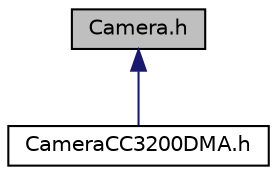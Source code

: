 digraph "Camera.h"
{
  edge [fontname="Helvetica",fontsize="10",labelfontname="Helvetica",labelfontsize="10"];
  node [fontname="Helvetica",fontsize="10",shape=record];
  Node1 [label="Camera.h",height=0.2,width=0.4,color="black", fillcolor="grey75", style="filled", fontcolor="black"];
  Node1 -> Node2 [dir="back",color="midnightblue",fontsize="10",style="solid",fontname="Helvetica"];
  Node2 [label="CameraCC3200DMA.h",height=0.2,width=0.4,color="black", fillcolor="white", style="filled",URL="$_camera_c_c3200_d_m_a_8h.html",tooltip="Camera driver implementation for a CC3200 Camera controller. "];
}
